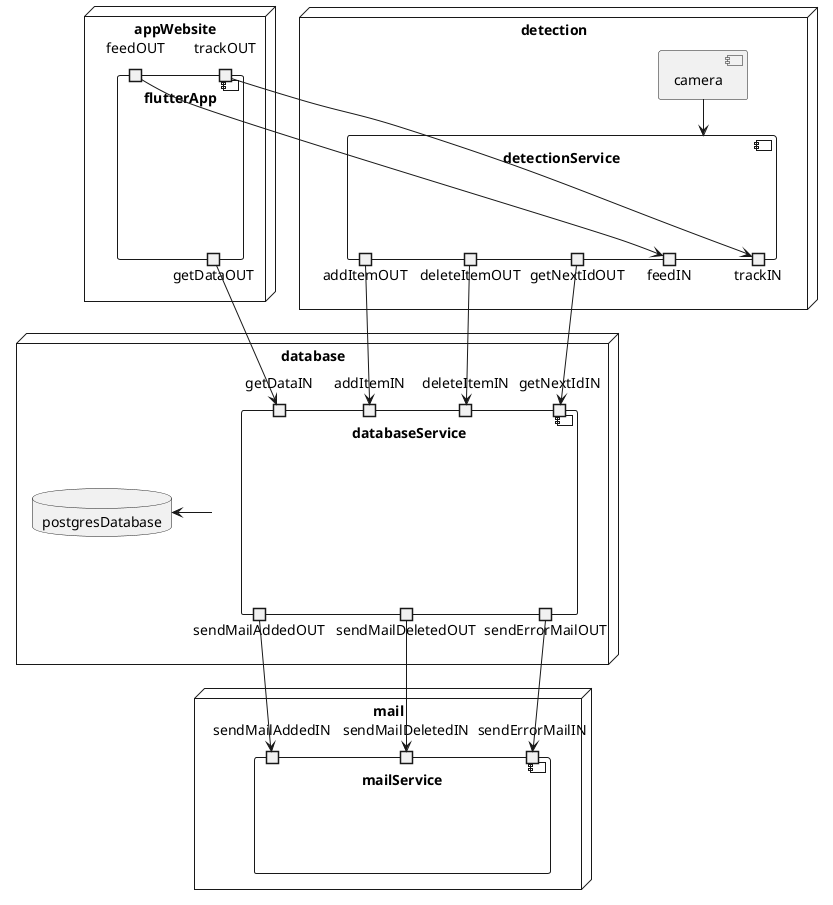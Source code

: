 @startuml

node detection {
    component camera
    component detectionService {
        portout addItemOUT
        portout deleteItemOUT
        portout getNextIdOUT
        portout feedIN
        portout trackIN
    }
}
node database {
    database postgresDatabase
    component databaseService{
        portin addItemIN
        portin deleteItemIN
        portin getNextIdIN

        portin getDataIN

        portout sendMailAddedOUT
        portout sendMailDeletedOUT
        portout sendErrorMailOUT
    }
}
node mail {
    component mailService{
        portin sendMailAddedIN
        portin sendMailDeletedIN
        portin sendErrorMailIN
    }
}
node appWebsite {
    component flutterApp {
        portout getDataOUT
        portin feedOUT
        portin trackOUT
    }
}

camera -down-> detectionService

addItemOUT -down-> addItemIN
deleteItemOUT -down-> deleteItemIN
getNextIdOUT -down-> getNextIdIN

getDataOUT -down-> getDataIN

feedOUT -right-> feedIN
trackOUT -right-> trackIN

sendMailAddedOUT -down-> sendMailAddedIN 
sendMailDeletedOUT -down-> sendMailDeletedIN
sendErrorMailOUT -down-> sendErrorMailIN

databaseService -left-> postgresDatabase

@enduml